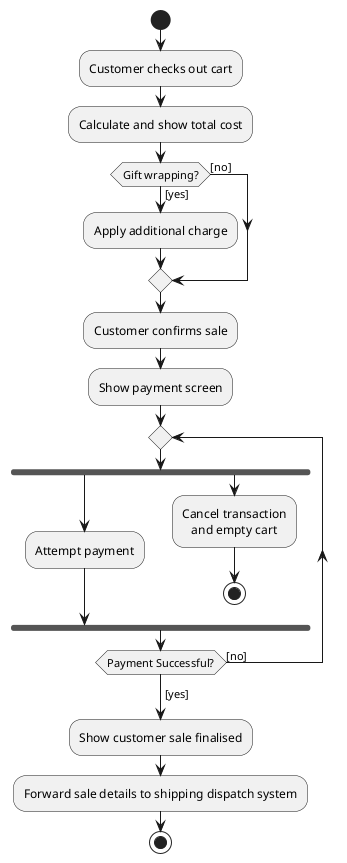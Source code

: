 @startuml forkjoin-example
start

:Customer checks out cart;
:Calculate and show total cost;

if (Gift wrapping?) then ([yes])
    :Apply additional charge;
else ([no])
endif

:Customer confirms sale;
:Show payment screen;

repeat
    fork
        :Attempt payment;
    fork again
        :Cancel transaction\n   and empty cart;
        stop
    end fork
repeat while (Payment Successful?) is ([no])
->[yes];

:Show customer sale finalised;
:Forward sale details to shipping dispatch system;

stop
@enduml